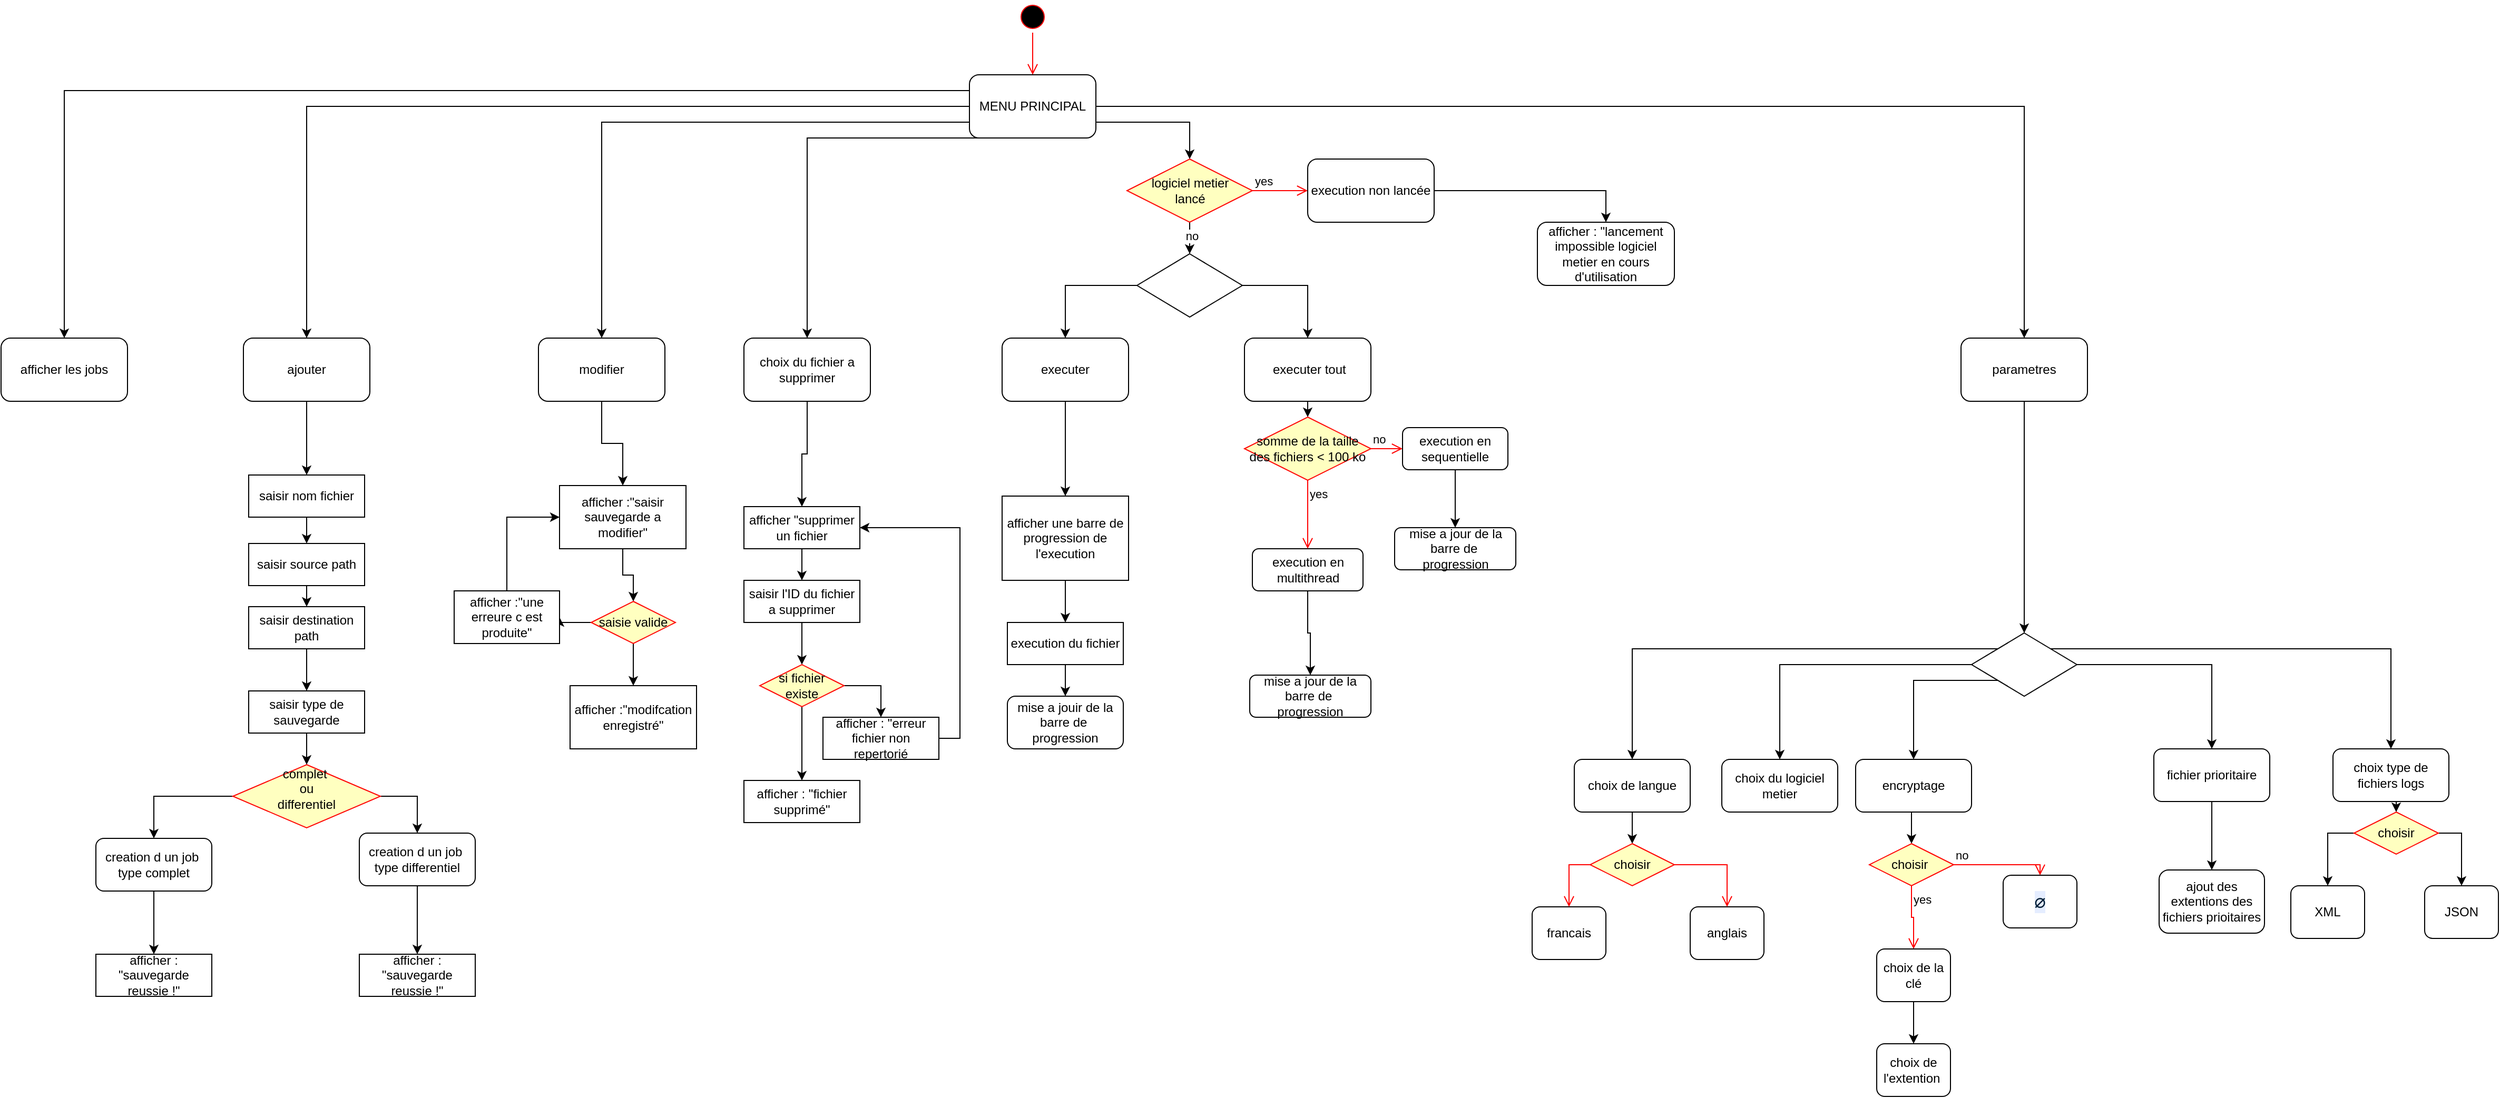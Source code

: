 <mxfile version="27.1.1">
  <diagram id="C5RBs43oDa-KdzZeNtuy" name="Page-1">
    <mxGraphModel dx="2492" dy="1992" grid="1" gridSize="10" guides="1" tooltips="1" connect="1" arrows="1" fold="1" page="1" pageScale="1" pageWidth="827" pageHeight="1169" math="0" shadow="0">
      <root>
        <mxCell id="WIyWlLk6GJQsqaUBKTNV-0" />
        <mxCell id="WIyWlLk6GJQsqaUBKTNV-1" parent="WIyWlLk6GJQsqaUBKTNV-0" />
        <mxCell id="qSyebvURnpU93SRMqjht-0" value="" style="ellipse;html=1;shape=startState;fillColor=#000000;strokeColor=#ff0000;" vertex="1" parent="WIyWlLk6GJQsqaUBKTNV-1">
          <mxGeometry x="384" y="-610" width="30" height="30" as="geometry" />
        </mxCell>
        <mxCell id="qSyebvURnpU93SRMqjht-1" value="" style="edgeStyle=orthogonalEdgeStyle;html=1;verticalAlign=bottom;endArrow=open;endSize=8;strokeColor=#ff0000;rounded=0;entryX=0.5;entryY=0;entryDx=0;entryDy=0;" edge="1" source="qSyebvURnpU93SRMqjht-0" parent="WIyWlLk6GJQsqaUBKTNV-1" target="qSyebvURnpU93SRMqjht-2">
          <mxGeometry relative="1" as="geometry">
            <mxPoint x="399" y="-290" as="targetPoint" />
          </mxGeometry>
        </mxCell>
        <mxCell id="qSyebvURnpU93SRMqjht-153" style="edgeStyle=orthogonalEdgeStyle;rounded=0;orthogonalLoop=1;jettySize=auto;html=1;exitX=1;exitY=0.5;exitDx=0;exitDy=0;entryX=0.5;entryY=0;entryDx=0;entryDy=0;" edge="1" parent="WIyWlLk6GJQsqaUBKTNV-1" source="qSyebvURnpU93SRMqjht-2" target="qSyebvURnpU93SRMqjht-9">
          <mxGeometry relative="1" as="geometry" />
        </mxCell>
        <mxCell id="qSyebvURnpU93SRMqjht-155" style="edgeStyle=orthogonalEdgeStyle;rounded=0;orthogonalLoop=1;jettySize=auto;html=1;exitX=0;exitY=0.25;exitDx=0;exitDy=0;entryX=0.5;entryY=0;entryDx=0;entryDy=0;" edge="1" parent="WIyWlLk6GJQsqaUBKTNV-1" source="qSyebvURnpU93SRMqjht-2" target="qSyebvURnpU93SRMqjht-3">
          <mxGeometry relative="1" as="geometry" />
        </mxCell>
        <mxCell id="qSyebvURnpU93SRMqjht-156" style="edgeStyle=orthogonalEdgeStyle;rounded=0;orthogonalLoop=1;jettySize=auto;html=1;exitX=0;exitY=0.5;exitDx=0;exitDy=0;" edge="1" parent="WIyWlLk6GJQsqaUBKTNV-1" source="qSyebvURnpU93SRMqjht-2" target="qSyebvURnpU93SRMqjht-4">
          <mxGeometry relative="1" as="geometry" />
        </mxCell>
        <mxCell id="qSyebvURnpU93SRMqjht-157" style="edgeStyle=orthogonalEdgeStyle;rounded=0;orthogonalLoop=1;jettySize=auto;html=1;exitX=0;exitY=0.75;exitDx=0;exitDy=0;" edge="1" parent="WIyWlLk6GJQsqaUBKTNV-1" source="qSyebvURnpU93SRMqjht-2" target="qSyebvURnpU93SRMqjht-5">
          <mxGeometry relative="1" as="geometry" />
        </mxCell>
        <mxCell id="qSyebvURnpU93SRMqjht-158" style="edgeStyle=orthogonalEdgeStyle;rounded=0;orthogonalLoop=1;jettySize=auto;html=1;exitX=0.25;exitY=1;exitDx=0;exitDy=0;" edge="1" parent="WIyWlLk6GJQsqaUBKTNV-1" source="qSyebvURnpU93SRMqjht-2" target="qSyebvURnpU93SRMqjht-6">
          <mxGeometry relative="1" as="geometry">
            <Array as="points">
              <mxPoint x="185" y="-480" />
            </Array>
          </mxGeometry>
        </mxCell>
        <mxCell id="qSyebvURnpU93SRMqjht-162" style="edgeStyle=orthogonalEdgeStyle;rounded=0;orthogonalLoop=1;jettySize=auto;html=1;exitX=1;exitY=0.75;exitDx=0;exitDy=0;entryX=0.5;entryY=0;entryDx=0;entryDy=0;" edge="1" parent="WIyWlLk6GJQsqaUBKTNV-1" source="qSyebvURnpU93SRMqjht-2" target="qSyebvURnpU93SRMqjht-159">
          <mxGeometry relative="1" as="geometry" />
        </mxCell>
        <mxCell id="qSyebvURnpU93SRMqjht-2" value="MENU PRINCIPAL" style="rounded=1;whiteSpace=wrap;html=1;" vertex="1" parent="WIyWlLk6GJQsqaUBKTNV-1">
          <mxGeometry x="339" y="-540" width="120" height="60" as="geometry" />
        </mxCell>
        <mxCell id="qSyebvURnpU93SRMqjht-3" value="afficher les jobs" style="rounded=1;whiteSpace=wrap;html=1;" vertex="1" parent="WIyWlLk6GJQsqaUBKTNV-1">
          <mxGeometry x="-580" y="-290" width="120" height="60" as="geometry" />
        </mxCell>
        <mxCell id="qSyebvURnpU93SRMqjht-141" style="edgeStyle=orthogonalEdgeStyle;rounded=0;orthogonalLoop=1;jettySize=auto;html=1;exitX=0.5;exitY=1;exitDx=0;exitDy=0;entryX=0.5;entryY=0;entryDx=0;entryDy=0;" edge="1" parent="WIyWlLk6GJQsqaUBKTNV-1" source="qSyebvURnpU93SRMqjht-4" target="qSyebvURnpU93SRMqjht-140">
          <mxGeometry relative="1" as="geometry" />
        </mxCell>
        <mxCell id="qSyebvURnpU93SRMqjht-4" value="ajouter" style="rounded=1;whiteSpace=wrap;html=1;" vertex="1" parent="WIyWlLk6GJQsqaUBKTNV-1">
          <mxGeometry x="-350" y="-290" width="120" height="60" as="geometry" />
        </mxCell>
        <mxCell id="qSyebvURnpU93SRMqjht-5" value="modifier" style="rounded=1;whiteSpace=wrap;html=1;" vertex="1" parent="WIyWlLk6GJQsqaUBKTNV-1">
          <mxGeometry x="-70" y="-290" width="120" height="60" as="geometry" />
        </mxCell>
        <mxCell id="qSyebvURnpU93SRMqjht-107" style="edgeStyle=orthogonalEdgeStyle;rounded=0;orthogonalLoop=1;jettySize=auto;html=1;exitX=0.5;exitY=1;exitDx=0;exitDy=0;entryX=0.5;entryY=0;entryDx=0;entryDy=0;" edge="1" parent="WIyWlLk6GJQsqaUBKTNV-1" source="qSyebvURnpU93SRMqjht-6" target="qSyebvURnpU93SRMqjht-94">
          <mxGeometry relative="1" as="geometry" />
        </mxCell>
        <mxCell id="qSyebvURnpU93SRMqjht-6" value="choix du fichier a supprimer" style="rounded=1;whiteSpace=wrap;html=1;" vertex="1" parent="WIyWlLk6GJQsqaUBKTNV-1">
          <mxGeometry x="125" y="-290" width="120" height="60" as="geometry" />
        </mxCell>
        <mxCell id="qSyebvURnpU93SRMqjht-7" value="executer" style="rounded=1;whiteSpace=wrap;html=1;" vertex="1" parent="WIyWlLk6GJQsqaUBKTNV-1">
          <mxGeometry x="370" y="-290" width="120" height="60" as="geometry" />
        </mxCell>
        <mxCell id="qSyebvURnpU93SRMqjht-87" style="edgeStyle=orthogonalEdgeStyle;rounded=0;orthogonalLoop=1;jettySize=auto;html=1;exitX=0.5;exitY=1;exitDx=0;exitDy=0;entryX=0.5;entryY=0;entryDx=0;entryDy=0;" edge="1" parent="WIyWlLk6GJQsqaUBKTNV-1" source="qSyebvURnpU93SRMqjht-8" target="qSyebvURnpU93SRMqjht-84">
          <mxGeometry relative="1" as="geometry" />
        </mxCell>
        <mxCell id="qSyebvURnpU93SRMqjht-8" value="&amp;nbsp;executer tout" style="rounded=1;whiteSpace=wrap;html=1;" vertex="1" parent="WIyWlLk6GJQsqaUBKTNV-1">
          <mxGeometry x="600" y="-290" width="120" height="60" as="geometry" />
        </mxCell>
        <mxCell id="qSyebvURnpU93SRMqjht-44" style="edgeStyle=orthogonalEdgeStyle;rounded=0;orthogonalLoop=1;jettySize=auto;html=1;exitX=0.5;exitY=1;exitDx=0;exitDy=0;entryX=0.5;entryY=0;entryDx=0;entryDy=0;" edge="1" parent="WIyWlLk6GJQsqaUBKTNV-1" source="qSyebvURnpU93SRMqjht-9" target="qSyebvURnpU93SRMqjht-11">
          <mxGeometry relative="1" as="geometry" />
        </mxCell>
        <mxCell id="qSyebvURnpU93SRMqjht-9" value="parametres" style="rounded=1;whiteSpace=wrap;html=1;" vertex="1" parent="WIyWlLk6GJQsqaUBKTNV-1">
          <mxGeometry x="1280" y="-290" width="120" height="60" as="geometry" />
        </mxCell>
        <mxCell id="qSyebvURnpU93SRMqjht-32" style="edgeStyle=orthogonalEdgeStyle;rounded=0;orthogonalLoop=1;jettySize=auto;html=1;exitX=0.5;exitY=1;exitDx=0;exitDy=0;entryX=0.5;entryY=0;entryDx=0;entryDy=0;" edge="1" parent="WIyWlLk6GJQsqaUBKTNV-1" source="qSyebvURnpU93SRMqjht-10" target="qSyebvURnpU93SRMqjht-78">
          <mxGeometry relative="1" as="geometry">
            <mxPoint x="968" y="190" as="targetPoint" />
          </mxGeometry>
        </mxCell>
        <mxCell id="qSyebvURnpU93SRMqjht-10" value="choix de langue" style="rounded=1;whiteSpace=wrap;html=1;" vertex="1" parent="WIyWlLk6GJQsqaUBKTNV-1">
          <mxGeometry x="913" y="110" width="110" height="50" as="geometry" />
        </mxCell>
        <mxCell id="qSyebvURnpU93SRMqjht-47" style="edgeStyle=orthogonalEdgeStyle;rounded=0;orthogonalLoop=1;jettySize=auto;html=1;exitX=1;exitY=0;exitDx=0;exitDy=0;" edge="1" parent="WIyWlLk6GJQsqaUBKTNV-1" source="qSyebvURnpU93SRMqjht-11" target="qSyebvURnpU93SRMqjht-12">
          <mxGeometry relative="1" as="geometry" />
        </mxCell>
        <mxCell id="qSyebvURnpU93SRMqjht-48" style="edgeStyle=orthogonalEdgeStyle;rounded=0;orthogonalLoop=1;jettySize=auto;html=1;exitX=1;exitY=0.5;exitDx=0;exitDy=0;" edge="1" parent="WIyWlLk6GJQsqaUBKTNV-1" source="qSyebvURnpU93SRMqjht-11" target="qSyebvURnpU93SRMqjht-14">
          <mxGeometry relative="1" as="geometry" />
        </mxCell>
        <mxCell id="qSyebvURnpU93SRMqjht-50" style="edgeStyle=orthogonalEdgeStyle;rounded=0;orthogonalLoop=1;jettySize=auto;html=1;exitX=0;exitY=0;exitDx=0;exitDy=0;" edge="1" parent="WIyWlLk6GJQsqaUBKTNV-1" source="qSyebvURnpU93SRMqjht-11" target="qSyebvURnpU93SRMqjht-10">
          <mxGeometry relative="1" as="geometry" />
        </mxCell>
        <mxCell id="qSyebvURnpU93SRMqjht-51" style="edgeStyle=orthogonalEdgeStyle;rounded=0;orthogonalLoop=1;jettySize=auto;html=1;exitX=0;exitY=0.5;exitDx=0;exitDy=0;" edge="1" parent="WIyWlLk6GJQsqaUBKTNV-1" source="qSyebvURnpU93SRMqjht-11" target="qSyebvURnpU93SRMqjht-16">
          <mxGeometry relative="1" as="geometry" />
        </mxCell>
        <mxCell id="qSyebvURnpU93SRMqjht-135" style="edgeStyle=orthogonalEdgeStyle;rounded=0;orthogonalLoop=1;jettySize=auto;html=1;exitX=0;exitY=1;exitDx=0;exitDy=0;entryX=0.5;entryY=0;entryDx=0;entryDy=0;" edge="1" parent="WIyWlLk6GJQsqaUBKTNV-1" source="qSyebvURnpU93SRMqjht-11" target="qSyebvURnpU93SRMqjht-13">
          <mxGeometry relative="1" as="geometry">
            <Array as="points">
              <mxPoint x="1235" y="35" />
            </Array>
          </mxGeometry>
        </mxCell>
        <mxCell id="qSyebvURnpU93SRMqjht-11" value="" style="rhombus;whiteSpace=wrap;html=1;" vertex="1" parent="WIyWlLk6GJQsqaUBKTNV-1">
          <mxGeometry x="1290" y="-10" width="100" height="60" as="geometry" />
        </mxCell>
        <mxCell id="qSyebvURnpU93SRMqjht-38" style="edgeStyle=orthogonalEdgeStyle;rounded=0;orthogonalLoop=1;jettySize=auto;html=1;exitX=0.5;exitY=1;exitDx=0;exitDy=0;entryX=0.5;entryY=0;entryDx=0;entryDy=0;" edge="1" parent="WIyWlLk6GJQsqaUBKTNV-1" source="qSyebvURnpU93SRMqjht-12" target="qSyebvURnpU93SRMqjht-83">
          <mxGeometry relative="1" as="geometry">
            <mxPoint x="1695.5" y="170" as="targetPoint" />
          </mxGeometry>
        </mxCell>
        <mxCell id="qSyebvURnpU93SRMqjht-12" value="choix type de fichiers logs" style="rounded=1;whiteSpace=wrap;html=1;" vertex="1" parent="WIyWlLk6GJQsqaUBKTNV-1">
          <mxGeometry x="1633" y="100" width="110" height="50" as="geometry" />
        </mxCell>
        <mxCell id="qSyebvURnpU93SRMqjht-39" style="edgeStyle=orthogonalEdgeStyle;rounded=0;orthogonalLoop=1;jettySize=auto;html=1;exitX=0.5;exitY=1;exitDx=0;exitDy=0;entryX=0.5;entryY=0;entryDx=0;entryDy=0;" edge="1" parent="WIyWlLk6GJQsqaUBKTNV-1" source="qSyebvURnpU93SRMqjht-13" target="qSyebvURnpU93SRMqjht-26">
          <mxGeometry relative="1" as="geometry" />
        </mxCell>
        <mxCell id="qSyebvURnpU93SRMqjht-13" value="encryptage" style="rounded=1;whiteSpace=wrap;html=1;" vertex="1" parent="WIyWlLk6GJQsqaUBKTNV-1">
          <mxGeometry x="1180" y="110" width="110" height="50" as="geometry" />
        </mxCell>
        <mxCell id="qSyebvURnpU93SRMqjht-43" style="edgeStyle=orthogonalEdgeStyle;rounded=0;orthogonalLoop=1;jettySize=auto;html=1;exitX=0.5;exitY=1;exitDx=0;exitDy=0;entryX=0.5;entryY=0;entryDx=0;entryDy=0;" edge="1" parent="WIyWlLk6GJQsqaUBKTNV-1" source="qSyebvURnpU93SRMqjht-14" target="qSyebvURnpU93SRMqjht-42">
          <mxGeometry relative="1" as="geometry" />
        </mxCell>
        <mxCell id="qSyebvURnpU93SRMqjht-14" value="fichier prioritaire" style="rounded=1;whiteSpace=wrap;html=1;" vertex="1" parent="WIyWlLk6GJQsqaUBKTNV-1">
          <mxGeometry x="1463" y="100" width="110" height="50" as="geometry" />
        </mxCell>
        <mxCell id="qSyebvURnpU93SRMqjht-16" value="choix du logiciel metier" style="rounded=1;whiteSpace=wrap;html=1;" vertex="1" parent="WIyWlLk6GJQsqaUBKTNV-1">
          <mxGeometry x="1053" y="110" width="110" height="50" as="geometry" />
        </mxCell>
        <mxCell id="qSyebvURnpU93SRMqjht-18" value="anglais" style="rounded=1;whiteSpace=wrap;html=1;" vertex="1" parent="WIyWlLk6GJQsqaUBKTNV-1">
          <mxGeometry x="1023" y="250" width="70" height="50" as="geometry" />
        </mxCell>
        <mxCell id="qSyebvURnpU93SRMqjht-20" value="francais" style="rounded=1;whiteSpace=wrap;html=1;" vertex="1" parent="WIyWlLk6GJQsqaUBKTNV-1">
          <mxGeometry x="873" y="250" width="70" height="50" as="geometry" />
        </mxCell>
        <mxCell id="qSyebvURnpU93SRMqjht-36" style="edgeStyle=orthogonalEdgeStyle;rounded=0;orthogonalLoop=1;jettySize=auto;html=1;exitX=0;exitY=0.5;exitDx=0;exitDy=0;" edge="1" parent="WIyWlLk6GJQsqaUBKTNV-1" source="qSyebvURnpU93SRMqjht-83" target="qSyebvURnpU93SRMqjht-22">
          <mxGeometry relative="1" as="geometry">
            <mxPoint x="1653" y="190" as="sourcePoint" />
          </mxGeometry>
        </mxCell>
        <mxCell id="qSyebvURnpU93SRMqjht-37" style="edgeStyle=orthogonalEdgeStyle;rounded=0;orthogonalLoop=1;jettySize=auto;html=1;exitX=1;exitY=0.5;exitDx=0;exitDy=0;entryX=0.5;entryY=0;entryDx=0;entryDy=0;" edge="1" parent="WIyWlLk6GJQsqaUBKTNV-1" source="qSyebvURnpU93SRMqjht-83" target="qSyebvURnpU93SRMqjht-23">
          <mxGeometry relative="1" as="geometry">
            <mxPoint x="1738" y="190" as="sourcePoint" />
            <mxPoint x="1758" y="230" as="targetPoint" />
          </mxGeometry>
        </mxCell>
        <mxCell id="qSyebvURnpU93SRMqjht-22" value="XML" style="rounded=1;whiteSpace=wrap;html=1;" vertex="1" parent="WIyWlLk6GJQsqaUBKTNV-1">
          <mxGeometry x="1593" y="230" width="70" height="50" as="geometry" />
        </mxCell>
        <mxCell id="qSyebvURnpU93SRMqjht-23" value="JSON" style="rounded=1;whiteSpace=wrap;html=1;" vertex="1" parent="WIyWlLk6GJQsqaUBKTNV-1">
          <mxGeometry x="1720" y="230" width="70" height="50" as="geometry" />
        </mxCell>
        <mxCell id="qSyebvURnpU93SRMqjht-26" value="choisir&amp;nbsp;" style="rhombus;whiteSpace=wrap;html=1;fontColor=#000000;fillColor=#ffffc0;strokeColor=#ff0000;" vertex="1" parent="WIyWlLk6GJQsqaUBKTNV-1">
          <mxGeometry x="1193" y="190" width="80" height="40" as="geometry" />
        </mxCell>
        <mxCell id="qSyebvURnpU93SRMqjht-27" value="no" style="edgeStyle=orthogonalEdgeStyle;html=1;align=left;verticalAlign=bottom;endArrow=open;endSize=8;strokeColor=#ff0000;rounded=0;entryX=0.5;entryY=0;entryDx=0;entryDy=0;exitX=1;exitY=0.5;exitDx=0;exitDy=0;" edge="1" source="qSyebvURnpU93SRMqjht-26" parent="WIyWlLk6GJQsqaUBKTNV-1" target="qSyebvURnpU93SRMqjht-31">
          <mxGeometry x="-1" relative="1" as="geometry">
            <mxPoint x="1303" y="200" as="targetPoint" />
            <mxPoint x="1283" y="200" as="sourcePoint" />
          </mxGeometry>
        </mxCell>
        <mxCell id="qSyebvURnpU93SRMqjht-28" value="yes" style="edgeStyle=orthogonalEdgeStyle;html=1;align=left;verticalAlign=top;endArrow=open;endSize=8;strokeColor=#ff0000;rounded=0;entryX=0.5;entryY=0;entryDx=0;entryDy=0;" edge="1" source="qSyebvURnpU93SRMqjht-26" parent="WIyWlLk6GJQsqaUBKTNV-1" target="qSyebvURnpU93SRMqjht-29">
          <mxGeometry x="-1" relative="1" as="geometry">
            <mxPoint x="1203" y="290" as="targetPoint" />
          </mxGeometry>
        </mxCell>
        <mxCell id="qSyebvURnpU93SRMqjht-45" style="edgeStyle=orthogonalEdgeStyle;rounded=0;orthogonalLoop=1;jettySize=auto;html=1;exitX=0.5;exitY=1;exitDx=0;exitDy=0;entryX=0.5;entryY=0;entryDx=0;entryDy=0;" edge="1" parent="WIyWlLk6GJQsqaUBKTNV-1" source="qSyebvURnpU93SRMqjht-29" target="qSyebvURnpU93SRMqjht-30">
          <mxGeometry relative="1" as="geometry" />
        </mxCell>
        <mxCell id="qSyebvURnpU93SRMqjht-29" value="choix de la clé" style="rounded=1;whiteSpace=wrap;html=1;" vertex="1" parent="WIyWlLk6GJQsqaUBKTNV-1">
          <mxGeometry x="1200" y="290" width="70" height="50" as="geometry" />
        </mxCell>
        <mxCell id="qSyebvURnpU93SRMqjht-30" value="choix de&lt;div&gt;l&#39;extention&amp;nbsp;&lt;/div&gt;" style="rounded=1;whiteSpace=wrap;html=1;" vertex="1" parent="WIyWlLk6GJQsqaUBKTNV-1">
          <mxGeometry x="1200" y="380" width="70" height="50" as="geometry" />
        </mxCell>
        <mxCell id="qSyebvURnpU93SRMqjht-31" value="&lt;span style=&quot;color: rgb(0, 29, 53); font-family: monospace; font-size: 18px; text-align: start; background-color: rgb(229, 237, 255);&quot;&gt;∅&lt;/span&gt;" style="rounded=1;whiteSpace=wrap;html=1;" vertex="1" parent="WIyWlLk6GJQsqaUBKTNV-1">
          <mxGeometry x="1320" y="220" width="70" height="50" as="geometry" />
        </mxCell>
        <mxCell id="qSyebvURnpU93SRMqjht-42" value="ajout des extentions des fichiers prioitaires" style="rounded=1;whiteSpace=wrap;html=1;" vertex="1" parent="WIyWlLk6GJQsqaUBKTNV-1">
          <mxGeometry x="1468" y="215" width="100" height="60" as="geometry" />
        </mxCell>
        <mxCell id="qSyebvURnpU93SRMqjht-73" style="edgeStyle=orthogonalEdgeStyle;rounded=0;orthogonalLoop=1;jettySize=auto;html=1;exitX=0.5;exitY=1;exitDx=0;exitDy=0;" edge="1" parent="WIyWlLk6GJQsqaUBKTNV-1" source="qSyebvURnpU93SRMqjht-56" target="qSyebvURnpU93SRMqjht-72">
          <mxGeometry relative="1" as="geometry" />
        </mxCell>
        <mxCell id="qSyebvURnpU93SRMqjht-56" value="execution en multithread" style="rounded=1;whiteSpace=wrap;html=1;" vertex="1" parent="WIyWlLk6GJQsqaUBKTNV-1">
          <mxGeometry x="607.5" y="-90" width="105" height="40" as="geometry" />
        </mxCell>
        <mxCell id="qSyebvURnpU93SRMqjht-65" style="edgeStyle=orthogonalEdgeStyle;rounded=0;orthogonalLoop=1;jettySize=auto;html=1;exitX=0.5;exitY=1;exitDx=0;exitDy=0;entryX=0.5;entryY=0;entryDx=0;entryDy=0;" edge="1" parent="WIyWlLk6GJQsqaUBKTNV-1" source="qSyebvURnpU93SRMqjht-7" target="qSyebvURnpU93SRMqjht-68">
          <mxGeometry relative="1" as="geometry">
            <mxPoint x="410" y="-20" as="sourcePoint" />
          </mxGeometry>
        </mxCell>
        <mxCell id="qSyebvURnpU93SRMqjht-67" style="edgeStyle=orthogonalEdgeStyle;rounded=0;orthogonalLoop=1;jettySize=auto;html=1;exitX=0.5;exitY=1;exitDx=0;exitDy=0;" edge="1" parent="WIyWlLk6GJQsqaUBKTNV-1" source="qSyebvURnpU93SRMqjht-68" target="qSyebvURnpU93SRMqjht-71">
          <mxGeometry relative="1" as="geometry">
            <mxPoint x="440" y="110" as="targetPoint" />
          </mxGeometry>
        </mxCell>
        <mxCell id="qSyebvURnpU93SRMqjht-68" value="afficher une barre de progression de l&#39;execution" style="rounded=0;whiteSpace=wrap;html=1;" vertex="1" parent="WIyWlLk6GJQsqaUBKTNV-1">
          <mxGeometry x="370" y="-140" width="120" height="80" as="geometry" />
        </mxCell>
        <mxCell id="qSyebvURnpU93SRMqjht-75" style="edgeStyle=orthogonalEdgeStyle;rounded=0;orthogonalLoop=1;jettySize=auto;html=1;exitX=0.5;exitY=1;exitDx=0;exitDy=0;entryX=0.5;entryY=0;entryDx=0;entryDy=0;" edge="1" parent="WIyWlLk6GJQsqaUBKTNV-1" source="qSyebvURnpU93SRMqjht-71" target="qSyebvURnpU93SRMqjht-74">
          <mxGeometry relative="1" as="geometry" />
        </mxCell>
        <mxCell id="qSyebvURnpU93SRMqjht-71" value="execution du fichier" style="rounded=0;whiteSpace=wrap;html=1;" vertex="1" parent="WIyWlLk6GJQsqaUBKTNV-1">
          <mxGeometry x="375" y="-20" width="110" height="40" as="geometry" />
        </mxCell>
        <mxCell id="qSyebvURnpU93SRMqjht-72" value="mise a jour de la barre de&amp;nbsp;&lt;div&gt;progression&lt;/div&gt;" style="rounded=1;whiteSpace=wrap;html=1;" vertex="1" parent="WIyWlLk6GJQsqaUBKTNV-1">
          <mxGeometry x="605" y="30" width="115" height="40" as="geometry" />
        </mxCell>
        <mxCell id="qSyebvURnpU93SRMqjht-74" value="mise a jouir de la barre de&amp;nbsp;&lt;div&gt;progression&lt;/div&gt;" style="rounded=1;whiteSpace=wrap;html=1;" vertex="1" parent="WIyWlLk6GJQsqaUBKTNV-1">
          <mxGeometry x="375" y="50" width="110" height="50" as="geometry" />
        </mxCell>
        <mxCell id="qSyebvURnpU93SRMqjht-78" value="choisir" style="rhombus;whiteSpace=wrap;html=1;fontColor=#000000;fillColor=#ffffc0;strokeColor=#ff0000;" vertex="1" parent="WIyWlLk6GJQsqaUBKTNV-1">
          <mxGeometry x="928" y="190" width="80" height="40" as="geometry" />
        </mxCell>
        <mxCell id="qSyebvURnpU93SRMqjht-79" value="" style="edgeStyle=orthogonalEdgeStyle;html=1;align=left;verticalAlign=bottom;endArrow=open;endSize=8;strokeColor=#ff0000;rounded=0;entryX=0.5;entryY=0;entryDx=0;entryDy=0;exitX=1;exitY=0.5;exitDx=0;exitDy=0;" edge="1" source="qSyebvURnpU93SRMqjht-78" parent="WIyWlLk6GJQsqaUBKTNV-1" target="qSyebvURnpU93SRMqjht-18">
          <mxGeometry x="-1" relative="1" as="geometry">
            <mxPoint x="833" y="225" as="targetPoint" />
          </mxGeometry>
        </mxCell>
        <mxCell id="qSyebvURnpU93SRMqjht-80" value="" style="edgeStyle=orthogonalEdgeStyle;html=1;align=left;verticalAlign=top;endArrow=open;endSize=8;strokeColor=#ff0000;rounded=0;entryX=0.5;entryY=0;entryDx=0;entryDy=0;exitX=0;exitY=0.5;exitDx=0;exitDy=0;" edge="1" source="qSyebvURnpU93SRMqjht-78" parent="WIyWlLk6GJQsqaUBKTNV-1" target="qSyebvURnpU93SRMqjht-20">
          <mxGeometry x="-1" relative="1" as="geometry">
            <mxPoint x="693" y="305" as="targetPoint" />
          </mxGeometry>
        </mxCell>
        <mxCell id="qSyebvURnpU93SRMqjht-83" value="choisir" style="rhombus;whiteSpace=wrap;html=1;fontColor=#000000;fillColor=#ffffc0;strokeColor=#ff0000;" vertex="1" parent="WIyWlLk6GJQsqaUBKTNV-1">
          <mxGeometry x="1653" y="160" width="80" height="40" as="geometry" />
        </mxCell>
        <mxCell id="qSyebvURnpU93SRMqjht-84" value="somme de la taille des fichiers &amp;lt; 100 ko" style="rhombus;whiteSpace=wrap;html=1;fontColor=#000000;fillColor=#ffffc0;strokeColor=#ff0000;" vertex="1" parent="WIyWlLk6GJQsqaUBKTNV-1">
          <mxGeometry x="600" y="-215" width="120" height="60" as="geometry" />
        </mxCell>
        <mxCell id="qSyebvURnpU93SRMqjht-85" value="no" style="edgeStyle=orthogonalEdgeStyle;html=1;align=left;verticalAlign=bottom;endArrow=open;endSize=8;strokeColor=#ff0000;rounded=0;entryX=0;entryY=0.5;entryDx=0;entryDy=0;" edge="1" source="qSyebvURnpU93SRMqjht-84" parent="WIyWlLk6GJQsqaUBKTNV-1" target="qSyebvURnpU93SRMqjht-88">
          <mxGeometry x="-1" relative="1" as="geometry">
            <mxPoint x="820" y="-180" as="targetPoint" />
          </mxGeometry>
        </mxCell>
        <mxCell id="qSyebvURnpU93SRMqjht-86" value="yes" style="edgeStyle=orthogonalEdgeStyle;html=1;align=left;verticalAlign=top;endArrow=open;endSize=8;strokeColor=#ff0000;rounded=0;entryX=0.5;entryY=0;entryDx=0;entryDy=0;" edge="1" source="qSyebvURnpU93SRMqjht-84" parent="WIyWlLk6GJQsqaUBKTNV-1" target="qSyebvURnpU93SRMqjht-56">
          <mxGeometry x="-1" relative="1" as="geometry">
            <mxPoint x="680" y="-100" as="targetPoint" />
          </mxGeometry>
        </mxCell>
        <mxCell id="qSyebvURnpU93SRMqjht-138" style="edgeStyle=orthogonalEdgeStyle;rounded=0;orthogonalLoop=1;jettySize=auto;html=1;exitX=0.5;exitY=1;exitDx=0;exitDy=0;entryX=0.5;entryY=0;entryDx=0;entryDy=0;" edge="1" parent="WIyWlLk6GJQsqaUBKTNV-1" source="qSyebvURnpU93SRMqjht-88" target="qSyebvURnpU93SRMqjht-137">
          <mxGeometry relative="1" as="geometry" />
        </mxCell>
        <mxCell id="qSyebvURnpU93SRMqjht-88" value="execution en sequentielle" style="rounded=1;whiteSpace=wrap;html=1;" vertex="1" parent="WIyWlLk6GJQsqaUBKTNV-1">
          <mxGeometry x="750" y="-205" width="100" height="40" as="geometry" />
        </mxCell>
        <mxCell id="qSyebvURnpU93SRMqjht-93" style="edgeStyle=orthogonalEdgeStyle;rounded=0;orthogonalLoop=1;jettySize=auto;html=1;exitX=0.5;exitY=1;exitDx=0;exitDy=0;entryX=0.5;entryY=0;entryDx=0;entryDy=0;" edge="1" parent="WIyWlLk6GJQsqaUBKTNV-1" source="qSyebvURnpU93SRMqjht-94" target="qSyebvURnpU93SRMqjht-96">
          <mxGeometry relative="1" as="geometry" />
        </mxCell>
        <mxCell id="qSyebvURnpU93SRMqjht-94" value="afficher &quot;supprimer un fichier" style="rounded=0;whiteSpace=wrap;html=1;" vertex="1" parent="WIyWlLk6GJQsqaUBKTNV-1">
          <mxGeometry x="125" y="-130" width="110" height="40" as="geometry" />
        </mxCell>
        <mxCell id="qSyebvURnpU93SRMqjht-95" style="edgeStyle=orthogonalEdgeStyle;rounded=0;orthogonalLoop=1;jettySize=auto;html=1;exitX=0.5;exitY=1;exitDx=0;exitDy=0;entryX=0.5;entryY=0;entryDx=0;entryDy=0;" edge="1" parent="WIyWlLk6GJQsqaUBKTNV-1" source="qSyebvURnpU93SRMqjht-96" target="qSyebvURnpU93SRMqjht-102">
          <mxGeometry relative="1" as="geometry">
            <mxPoint x="140" y="50" as="targetPoint" />
          </mxGeometry>
        </mxCell>
        <mxCell id="qSyebvURnpU93SRMqjht-96" value="saisir l&#39;ID du fichier a supprimer" style="rounded=0;whiteSpace=wrap;html=1;" vertex="1" parent="WIyWlLk6GJQsqaUBKTNV-1">
          <mxGeometry x="125" y="-60" width="110" height="40" as="geometry" />
        </mxCell>
        <mxCell id="qSyebvURnpU93SRMqjht-99" style="edgeStyle=orthogonalEdgeStyle;rounded=0;orthogonalLoop=1;jettySize=auto;html=1;exitX=1;exitY=0.5;exitDx=0;exitDy=0;entryX=1;entryY=0.5;entryDx=0;entryDy=0;" edge="1" parent="WIyWlLk6GJQsqaUBKTNV-1" source="qSyebvURnpU93SRMqjht-100" target="qSyebvURnpU93SRMqjht-94">
          <mxGeometry relative="1" as="geometry">
            <mxPoint x="295" y="55" as="sourcePoint" />
          </mxGeometry>
        </mxCell>
        <mxCell id="qSyebvURnpU93SRMqjht-100" value="afficher : &quot;erreur fichier non repertorié" style="rounded=0;whiteSpace=wrap;html=1;" vertex="1" parent="WIyWlLk6GJQsqaUBKTNV-1">
          <mxGeometry x="200" y="70" width="110" height="40" as="geometry" />
        </mxCell>
        <mxCell id="qSyebvURnpU93SRMqjht-101" value="afficher : &quot;fichier supprimé&quot;" style="rounded=0;whiteSpace=wrap;html=1;" vertex="1" parent="WIyWlLk6GJQsqaUBKTNV-1">
          <mxGeometry x="125" y="130" width="110" height="40" as="geometry" />
        </mxCell>
        <mxCell id="qSyebvURnpU93SRMqjht-105" style="edgeStyle=orthogonalEdgeStyle;rounded=0;orthogonalLoop=1;jettySize=auto;html=1;exitX=0.5;exitY=1;exitDx=0;exitDy=0;entryX=0.5;entryY=0;entryDx=0;entryDy=0;" edge="1" parent="WIyWlLk6GJQsqaUBKTNV-1" source="qSyebvURnpU93SRMqjht-102" target="qSyebvURnpU93SRMqjht-101">
          <mxGeometry relative="1" as="geometry" />
        </mxCell>
        <mxCell id="qSyebvURnpU93SRMqjht-106" style="edgeStyle=orthogonalEdgeStyle;rounded=0;orthogonalLoop=1;jettySize=auto;html=1;exitX=1;exitY=0.5;exitDx=0;exitDy=0;entryX=0.5;entryY=0;entryDx=0;entryDy=0;" edge="1" parent="WIyWlLk6GJQsqaUBKTNV-1" source="qSyebvURnpU93SRMqjht-102" target="qSyebvURnpU93SRMqjht-100">
          <mxGeometry relative="1" as="geometry" />
        </mxCell>
        <mxCell id="qSyebvURnpU93SRMqjht-102" value="si fichier existe" style="rhombus;whiteSpace=wrap;html=1;fontColor=#000000;fillColor=#ffffc0;strokeColor=#ff0000;" vertex="1" parent="WIyWlLk6GJQsqaUBKTNV-1">
          <mxGeometry x="140" y="20" width="80" height="40" as="geometry" />
        </mxCell>
        <mxCell id="qSyebvURnpU93SRMqjht-108" style="edgeStyle=orthogonalEdgeStyle;rounded=0;orthogonalLoop=1;jettySize=auto;html=1;exitX=0.5;exitY=1;exitDx=0;exitDy=0;entryX=0.5;entryY=0;entryDx=0;entryDy=0;" edge="1" parent="WIyWlLk6GJQsqaUBKTNV-1" source="qSyebvURnpU93SRMqjht-5" target="qSyebvURnpU93SRMqjht-110">
          <mxGeometry relative="1" as="geometry">
            <mxPoint x="20" y="110" as="sourcePoint" />
          </mxGeometry>
        </mxCell>
        <mxCell id="qSyebvURnpU93SRMqjht-119" style="edgeStyle=orthogonalEdgeStyle;rounded=0;orthogonalLoop=1;jettySize=auto;html=1;exitX=0.5;exitY=1;exitDx=0;exitDy=0;entryX=0.5;entryY=0;entryDx=0;entryDy=0;" edge="1" parent="WIyWlLk6GJQsqaUBKTNV-1" source="qSyebvURnpU93SRMqjht-110" target="qSyebvURnpU93SRMqjht-111">
          <mxGeometry relative="1" as="geometry" />
        </mxCell>
        <mxCell id="qSyebvURnpU93SRMqjht-110" value="afficher :&quot;saisir sauvegarde a modifier&quot;" style="rounded=0;whiteSpace=wrap;html=1;" vertex="1" parent="WIyWlLk6GJQsqaUBKTNV-1">
          <mxGeometry x="-50" y="-150" width="120" height="60" as="geometry" />
        </mxCell>
        <mxCell id="qSyebvURnpU93SRMqjht-117" style="edgeStyle=orthogonalEdgeStyle;rounded=0;orthogonalLoop=1;jettySize=auto;html=1;exitX=0.5;exitY=1;exitDx=0;exitDy=0;" edge="1" parent="WIyWlLk6GJQsqaUBKTNV-1" source="qSyebvURnpU93SRMqjht-111" target="qSyebvURnpU93SRMqjht-115">
          <mxGeometry relative="1" as="geometry" />
        </mxCell>
        <mxCell id="qSyebvURnpU93SRMqjht-122" style="edgeStyle=orthogonalEdgeStyle;rounded=0;orthogonalLoop=1;jettySize=auto;html=1;exitX=0;exitY=0.5;exitDx=0;exitDy=0;entryX=1;entryY=0.5;entryDx=0;entryDy=0;" edge="1" parent="WIyWlLk6GJQsqaUBKTNV-1" source="qSyebvURnpU93SRMqjht-111" target="qSyebvURnpU93SRMqjht-114">
          <mxGeometry relative="1" as="geometry" />
        </mxCell>
        <mxCell id="qSyebvURnpU93SRMqjht-111" value="saisie valide" style="rhombus;whiteSpace=wrap;html=1;fontColor=#000000;fillColor=#ffffc0;strokeColor=#ff0000;" vertex="1" parent="WIyWlLk6GJQsqaUBKTNV-1">
          <mxGeometry x="-20" y="-40" width="80" height="40" as="geometry" />
        </mxCell>
        <mxCell id="qSyebvURnpU93SRMqjht-120" style="edgeStyle=orthogonalEdgeStyle;rounded=0;orthogonalLoop=1;jettySize=auto;html=1;exitX=0.5;exitY=0;exitDx=0;exitDy=0;entryX=0;entryY=0.5;entryDx=0;entryDy=0;" edge="1" parent="WIyWlLk6GJQsqaUBKTNV-1" source="qSyebvURnpU93SRMqjht-114" target="qSyebvURnpU93SRMqjht-110">
          <mxGeometry relative="1" as="geometry" />
        </mxCell>
        <mxCell id="qSyebvURnpU93SRMqjht-114" value="afficher :&quot;une erreure c est produite&quot;" style="rounded=0;whiteSpace=wrap;html=1;" vertex="1" parent="WIyWlLk6GJQsqaUBKTNV-1">
          <mxGeometry x="-150" y="-50" width="100" height="50" as="geometry" />
        </mxCell>
        <mxCell id="qSyebvURnpU93SRMqjht-115" value="afficher :&quot;modifcation enregistré&quot;" style="rounded=0;whiteSpace=wrap;html=1;" vertex="1" parent="WIyWlLk6GJQsqaUBKTNV-1">
          <mxGeometry x="-40" y="40" width="120" height="60" as="geometry" />
        </mxCell>
        <mxCell id="qSyebvURnpU93SRMqjht-146" style="edgeStyle=orthogonalEdgeStyle;rounded=0;orthogonalLoop=1;jettySize=auto;html=1;exitX=1;exitY=0.5;exitDx=0;exitDy=0;entryX=0.5;entryY=0;entryDx=0;entryDy=0;" edge="1" parent="WIyWlLk6GJQsqaUBKTNV-1" source="qSyebvURnpU93SRMqjht-123" target="qSyebvURnpU93SRMqjht-128">
          <mxGeometry relative="1" as="geometry" />
        </mxCell>
        <mxCell id="qSyebvURnpU93SRMqjht-149" style="edgeStyle=orthogonalEdgeStyle;rounded=0;orthogonalLoop=1;jettySize=auto;html=1;exitX=0;exitY=0.5;exitDx=0;exitDy=0;entryX=0.5;entryY=0;entryDx=0;entryDy=0;" edge="1" parent="WIyWlLk6GJQsqaUBKTNV-1" source="qSyebvURnpU93SRMqjht-123" target="qSyebvURnpU93SRMqjht-148">
          <mxGeometry relative="1" as="geometry" />
        </mxCell>
        <mxCell id="qSyebvURnpU93SRMqjht-123" value="&lt;div&gt;complet&amp;nbsp;&lt;/div&gt;&lt;div&gt;ou&lt;/div&gt;&lt;div&gt;differentiel&lt;/div&gt;&lt;div&gt;&lt;br&gt;&lt;/div&gt;" style="rhombus;whiteSpace=wrap;html=1;fontColor=#000000;fillColor=#ffffc0;strokeColor=#ff0000;" vertex="1" parent="WIyWlLk6GJQsqaUBKTNV-1">
          <mxGeometry x="-360" y="115" width="140" height="60" as="geometry" />
        </mxCell>
        <mxCell id="qSyebvURnpU93SRMqjht-152" style="edgeStyle=orthogonalEdgeStyle;rounded=0;orthogonalLoop=1;jettySize=auto;html=1;exitX=0.5;exitY=1;exitDx=0;exitDy=0;entryX=0.5;entryY=0;entryDx=0;entryDy=0;" edge="1" parent="WIyWlLk6GJQsqaUBKTNV-1" source="qSyebvURnpU93SRMqjht-128" target="qSyebvURnpU93SRMqjht-134">
          <mxGeometry relative="1" as="geometry" />
        </mxCell>
        <mxCell id="qSyebvURnpU93SRMqjht-128" value="creation d un job&amp;nbsp;&lt;div&gt;type differentiel&lt;/div&gt;" style="rounded=1;whiteSpace=wrap;html=1;" vertex="1" parent="WIyWlLk6GJQsqaUBKTNV-1">
          <mxGeometry x="-240" y="180" width="110" height="50" as="geometry" />
        </mxCell>
        <mxCell id="qSyebvURnpU93SRMqjht-143" style="edgeStyle=orthogonalEdgeStyle;rounded=0;orthogonalLoop=1;jettySize=auto;html=1;exitX=0.5;exitY=1;exitDx=0;exitDy=0;entryX=0.5;entryY=0;entryDx=0;entryDy=0;" edge="1" parent="WIyWlLk6GJQsqaUBKTNV-1" source="qSyebvURnpU93SRMqjht-131" target="qSyebvURnpU93SRMqjht-132">
          <mxGeometry relative="1" as="geometry" />
        </mxCell>
        <mxCell id="qSyebvURnpU93SRMqjht-131" value="saisir source path" style="rounded=0;whiteSpace=wrap;html=1;" vertex="1" parent="WIyWlLk6GJQsqaUBKTNV-1">
          <mxGeometry x="-345" y="-95" width="110" height="40" as="geometry" />
        </mxCell>
        <mxCell id="qSyebvURnpU93SRMqjht-144" style="edgeStyle=orthogonalEdgeStyle;rounded=0;orthogonalLoop=1;jettySize=auto;html=1;exitX=0.5;exitY=1;exitDx=0;exitDy=0;entryX=0.5;entryY=0;entryDx=0;entryDy=0;" edge="1" parent="WIyWlLk6GJQsqaUBKTNV-1" source="qSyebvURnpU93SRMqjht-132" target="qSyebvURnpU93SRMqjht-133">
          <mxGeometry relative="1" as="geometry" />
        </mxCell>
        <mxCell id="qSyebvURnpU93SRMqjht-132" value="saisir destination path" style="rounded=0;whiteSpace=wrap;html=1;" vertex="1" parent="WIyWlLk6GJQsqaUBKTNV-1">
          <mxGeometry x="-345" y="-35" width="110" height="40" as="geometry" />
        </mxCell>
        <mxCell id="qSyebvURnpU93SRMqjht-145" style="edgeStyle=orthogonalEdgeStyle;rounded=0;orthogonalLoop=1;jettySize=auto;html=1;exitX=0.5;exitY=1;exitDx=0;exitDy=0;entryX=0.5;entryY=0;entryDx=0;entryDy=0;" edge="1" parent="WIyWlLk6GJQsqaUBKTNV-1" source="qSyebvURnpU93SRMqjht-133" target="qSyebvURnpU93SRMqjht-123">
          <mxGeometry relative="1" as="geometry" />
        </mxCell>
        <mxCell id="qSyebvURnpU93SRMqjht-133" value="saisir type de sauvegarde" style="rounded=0;whiteSpace=wrap;html=1;" vertex="1" parent="WIyWlLk6GJQsqaUBKTNV-1">
          <mxGeometry x="-345" y="45" width="110" height="40" as="geometry" />
        </mxCell>
        <mxCell id="qSyebvURnpU93SRMqjht-134" value="afficher : &quot;sauvegarde reussie !&quot;" style="rounded=0;whiteSpace=wrap;html=1;" vertex="1" parent="WIyWlLk6GJQsqaUBKTNV-1">
          <mxGeometry x="-240" y="295" width="110" height="40" as="geometry" />
        </mxCell>
        <mxCell id="qSyebvURnpU93SRMqjht-137" value="mise a jour de la barre de&amp;nbsp;&lt;div&gt;progression&lt;/div&gt;" style="rounded=1;whiteSpace=wrap;html=1;" vertex="1" parent="WIyWlLk6GJQsqaUBKTNV-1">
          <mxGeometry x="742.5" y="-110" width="115" height="40" as="geometry" />
        </mxCell>
        <mxCell id="qSyebvURnpU93SRMqjht-142" style="edgeStyle=orthogonalEdgeStyle;rounded=0;orthogonalLoop=1;jettySize=auto;html=1;exitX=0.5;exitY=1;exitDx=0;exitDy=0;entryX=0.5;entryY=0;entryDx=0;entryDy=0;" edge="1" parent="WIyWlLk6GJQsqaUBKTNV-1" source="qSyebvURnpU93SRMqjht-140" target="qSyebvURnpU93SRMqjht-131">
          <mxGeometry relative="1" as="geometry" />
        </mxCell>
        <mxCell id="qSyebvURnpU93SRMqjht-140" value="saisir nom fichier" style="rounded=0;whiteSpace=wrap;html=1;" vertex="1" parent="WIyWlLk6GJQsqaUBKTNV-1">
          <mxGeometry x="-345" y="-160" width="110" height="40" as="geometry" />
        </mxCell>
        <mxCell id="qSyebvURnpU93SRMqjht-147" value="afficher : &quot;sauvegarde reussie !&quot;" style="rounded=0;whiteSpace=wrap;html=1;" vertex="1" parent="WIyWlLk6GJQsqaUBKTNV-1">
          <mxGeometry x="-490" y="295" width="110" height="40" as="geometry" />
        </mxCell>
        <mxCell id="qSyebvURnpU93SRMqjht-151" style="edgeStyle=orthogonalEdgeStyle;rounded=0;orthogonalLoop=1;jettySize=auto;html=1;exitX=0.5;exitY=1;exitDx=0;exitDy=0;" edge="1" parent="WIyWlLk6GJQsqaUBKTNV-1" source="qSyebvURnpU93SRMqjht-148" target="qSyebvURnpU93SRMqjht-147">
          <mxGeometry relative="1" as="geometry" />
        </mxCell>
        <mxCell id="qSyebvURnpU93SRMqjht-148" value="creation d un job&amp;nbsp;&lt;div&gt;type complet&lt;/div&gt;" style="rounded=1;whiteSpace=wrap;html=1;" vertex="1" parent="WIyWlLk6GJQsqaUBKTNV-1">
          <mxGeometry x="-490" y="185" width="110" height="50" as="geometry" />
        </mxCell>
        <mxCell id="qSyebvURnpU93SRMqjht-168" style="edgeStyle=orthogonalEdgeStyle;rounded=0;orthogonalLoop=1;jettySize=auto;html=1;exitX=0.5;exitY=1;exitDx=0;exitDy=0;" edge="1" parent="WIyWlLk6GJQsqaUBKTNV-1" source="qSyebvURnpU93SRMqjht-159" target="qSyebvURnpU93SRMqjht-167">
          <mxGeometry relative="1" as="geometry" />
        </mxCell>
        <mxCell id="qSyebvURnpU93SRMqjht-169" value="no" style="edgeLabel;html=1;align=center;verticalAlign=middle;resizable=0;points=[];" vertex="1" connectable="0" parent="qSyebvURnpU93SRMqjht-168">
          <mxGeometry x="0.32" y="2" relative="1" as="geometry">
            <mxPoint as="offset" />
          </mxGeometry>
        </mxCell>
        <mxCell id="qSyebvURnpU93SRMqjht-159" value="logiciel metier&lt;div&gt;lancé&lt;/div&gt;" style="rhombus;whiteSpace=wrap;html=1;fontColor=#000000;fillColor=#ffffc0;strokeColor=#ff0000;" vertex="1" parent="WIyWlLk6GJQsqaUBKTNV-1">
          <mxGeometry x="488.5" y="-460" width="119" height="60" as="geometry" />
        </mxCell>
        <mxCell id="qSyebvURnpU93SRMqjht-160" value="yes" style="edgeStyle=orthogonalEdgeStyle;html=1;align=left;verticalAlign=bottom;endArrow=open;endSize=8;strokeColor=#ff0000;rounded=0;entryX=0;entryY=0.5;entryDx=0;entryDy=0;" edge="1" source="qSyebvURnpU93SRMqjht-159" parent="WIyWlLk6GJQsqaUBKTNV-1" target="qSyebvURnpU93SRMqjht-163">
          <mxGeometry x="-1" relative="1" as="geometry">
            <mxPoint x="639" y="-420" as="targetPoint" />
            <Array as="points">
              <mxPoint x="640" y="-430" />
              <mxPoint x="640" y="-430" />
            </Array>
          </mxGeometry>
        </mxCell>
        <mxCell id="qSyebvURnpU93SRMqjht-166" style="edgeStyle=orthogonalEdgeStyle;rounded=0;orthogonalLoop=1;jettySize=auto;html=1;exitX=1;exitY=0.5;exitDx=0;exitDy=0;entryX=0.5;entryY=0;entryDx=0;entryDy=0;" edge="1" parent="WIyWlLk6GJQsqaUBKTNV-1" source="qSyebvURnpU93SRMqjht-163" target="qSyebvURnpU93SRMqjht-165">
          <mxGeometry relative="1" as="geometry" />
        </mxCell>
        <mxCell id="qSyebvURnpU93SRMqjht-163" value="execution non lancée" style="rounded=1;whiteSpace=wrap;html=1;" vertex="1" parent="WIyWlLk6GJQsqaUBKTNV-1">
          <mxGeometry x="660" y="-460" width="120" height="60" as="geometry" />
        </mxCell>
        <mxCell id="qSyebvURnpU93SRMqjht-165" value="afficher : &quot;lancement impossible logiciel metier en cours d&#39;utilisation" style="rounded=1;whiteSpace=wrap;html=1;" vertex="1" parent="WIyWlLk6GJQsqaUBKTNV-1">
          <mxGeometry x="878" y="-400" width="130" height="60" as="geometry" />
        </mxCell>
        <mxCell id="qSyebvURnpU93SRMqjht-170" style="edgeStyle=orthogonalEdgeStyle;rounded=0;orthogonalLoop=1;jettySize=auto;html=1;exitX=0;exitY=0.5;exitDx=0;exitDy=0;" edge="1" parent="WIyWlLk6GJQsqaUBKTNV-1" source="qSyebvURnpU93SRMqjht-167" target="qSyebvURnpU93SRMqjht-7">
          <mxGeometry relative="1" as="geometry" />
        </mxCell>
        <mxCell id="qSyebvURnpU93SRMqjht-171" style="edgeStyle=orthogonalEdgeStyle;rounded=0;orthogonalLoop=1;jettySize=auto;html=1;exitX=1;exitY=0.5;exitDx=0;exitDy=0;entryX=0.5;entryY=0;entryDx=0;entryDy=0;" edge="1" parent="WIyWlLk6GJQsqaUBKTNV-1" source="qSyebvURnpU93SRMqjht-167" target="qSyebvURnpU93SRMqjht-8">
          <mxGeometry relative="1" as="geometry" />
        </mxCell>
        <mxCell id="qSyebvURnpU93SRMqjht-167" value="" style="rhombus;whiteSpace=wrap;html=1;" vertex="1" parent="WIyWlLk6GJQsqaUBKTNV-1">
          <mxGeometry x="498" y="-370" width="100" height="60" as="geometry" />
        </mxCell>
      </root>
    </mxGraphModel>
  </diagram>
</mxfile>
